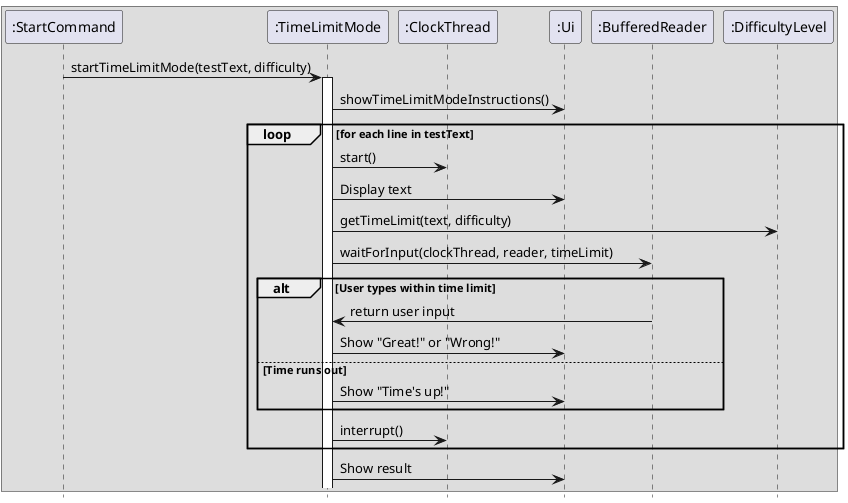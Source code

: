 @startuml
'https://plantuml.com/sequence-diagram
hide footbox

box
participant ":StartCommand" as StartCommand
participant ":TimeLimitMode" as TimeLimitMode
participant ":ClockThread" as ClockThread
participant ":Ui" as Ui
participant ":BufferedReader" as BufferedReader
participant ":DifficultyLevel" as DifficultyLevel

StartCommand -> TimeLimitMode: startTimeLimitMode(testText, difficulty)
activate TimeLimitMode
TimeLimitMode -> Ui: showTimeLimitModeInstructions()
loop for each line in testText
    TimeLimitMode -> ClockThread: start()
    TimeLimitMode -> Ui: Display text
    TimeLimitMode -> DifficultyLevel: getTimeLimit(text, difficulty)
    TimeLimitMode -> BufferedReader: waitForInput(clockThread, reader, timeLimit)
    alt User types within time limit
        BufferedReader -> TimeLimitMode: return user input
        TimeLimitMode -> Ui: Show "Great!" or "Wrong!"

    else Time runs out
        TimeLimitMode -> Ui: Show "Time's up!"
    end
    TimeLimitMode -> ClockThread: interrupt()
end
TimeLimitMode -> Ui: Show result

end box
@enduml